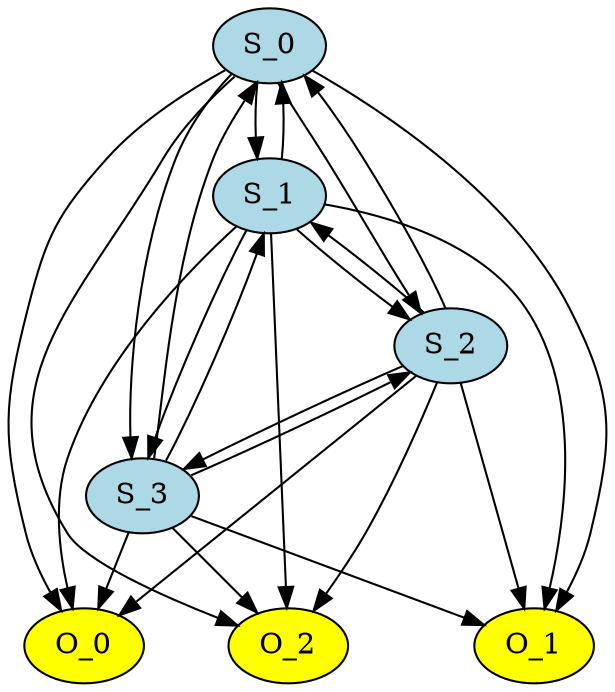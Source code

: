 // Markov Chain Bayesian Network
digraph {
	S0 [label=S_0 fillcolor=lightblue style=filled]
	S1 [label=S_1 fillcolor=lightblue style=filled]
	S2 [label=S_2 fillcolor=lightblue style=filled]
	S3 [label=S_3 fillcolor=lightblue style=filled]
	O0 [label=O_0 fillcolor=yellow style=filled]
	O1 [label=O_1 fillcolor=yellow style=filled]
	O2 [label=O_2 fillcolor=yellow style=filled]
	S0 -> S1
	S0 -> S2
	S0 -> S3
	S1 -> S0
	S1 -> S2
	S1 -> S3
	S2 -> S0
	S2 -> S1
	S2 -> S3
	S3 -> S0
	S3 -> S1
	S3 -> S2
	S0 -> O0
	S0 -> O1
	S0 -> O2
	S1 -> O0
	S1 -> O1
	S1 -> O2
	S2 -> O0
	S2 -> O1
	S2 -> O2
	S3 -> O0
	S3 -> O1
	S3 -> O2
}
